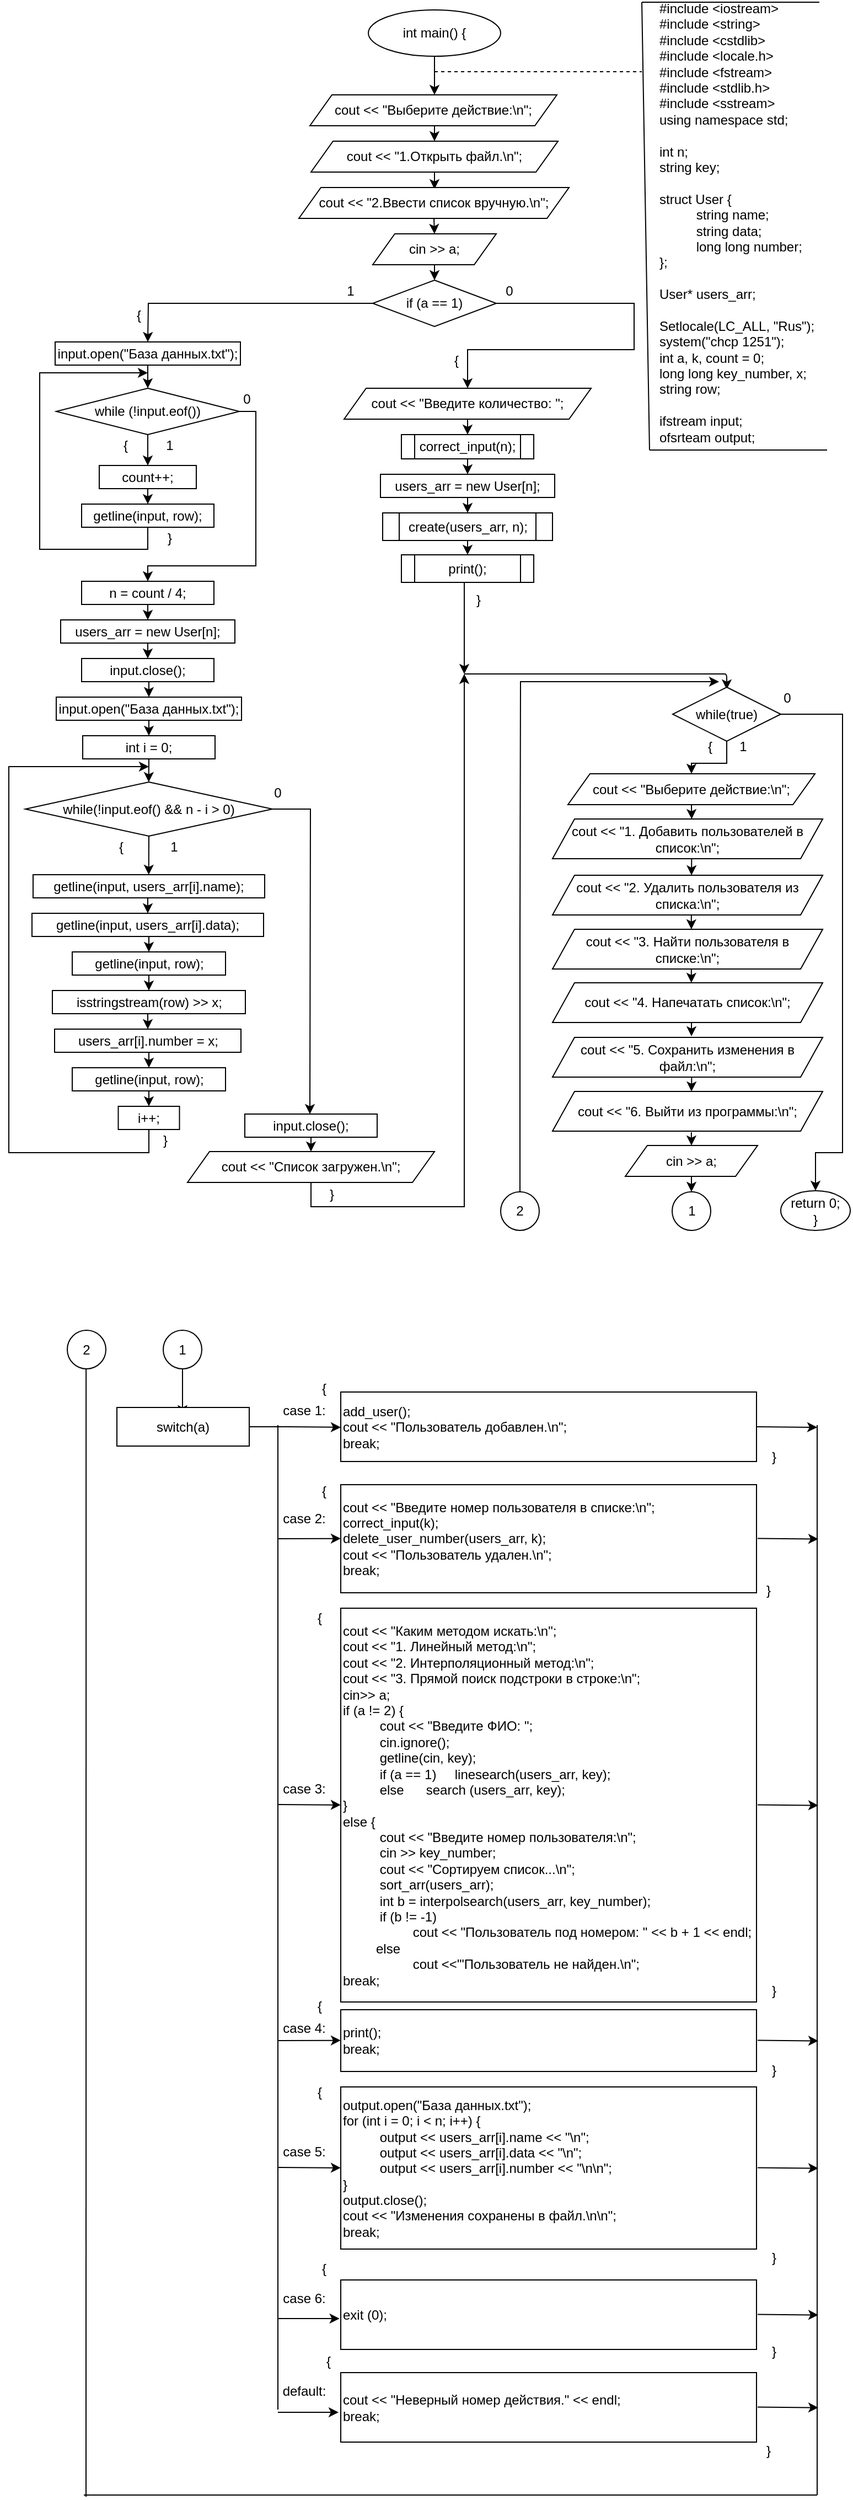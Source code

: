 <mxfile version="14.4.3" type="device"><diagram id="C5RBs43oDa-KdzZeNtuy" name="Page-1"><mxGraphModel dx="2480" dy="1554" grid="1" gridSize="5" guides="1" tooltips="1" connect="1" arrows="1" fold="1" page="1" pageScale="1" pageWidth="827" pageHeight="1169" math="0" shadow="0"><root><mxCell id="WIyWlLk6GJQsqaUBKTNV-0"/><mxCell id="WIyWlLk6GJQsqaUBKTNV-1" parent="WIyWlLk6GJQsqaUBKTNV-0"/><mxCell id="7tVVVZwUV-KyRk40ltIa-1" style="edgeStyle=orthogonalEdgeStyle;rounded=0;orthogonalLoop=1;jettySize=auto;html=1;exitX=0.5;exitY=1;exitDx=0;exitDy=0;" edge="1" parent="WIyWlLk6GJQsqaUBKTNV-1" source="7tVVVZwUV-KyRk40ltIa-0"><mxGeometry relative="1" as="geometry"><mxPoint x="393" y="84" as="targetPoint"/></mxGeometry></mxCell><mxCell id="7tVVVZwUV-KyRk40ltIa-0" value="int main() {" style="ellipse;whiteSpace=wrap;html=1;" vertex="1" parent="WIyWlLk6GJQsqaUBKTNV-1"><mxGeometry x="333" y="7" width="120" height="42" as="geometry"/></mxCell><mxCell id="7tVVVZwUV-KyRk40ltIa-2" value="" style="endArrow=none;dashed=1;html=1;" edge="1" parent="WIyWlLk6GJQsqaUBKTNV-1"><mxGeometry width="50" height="50" relative="1" as="geometry"><mxPoint x="393" y="63" as="sourcePoint"/><mxPoint x="581" y="63" as="targetPoint"/></mxGeometry></mxCell><mxCell id="7tVVVZwUV-KyRk40ltIa-3" value="" style="endArrow=none;html=1;" edge="1" parent="WIyWlLk6GJQsqaUBKTNV-1"><mxGeometry width="50" height="50" relative="1" as="geometry"><mxPoint x="588" y="406" as="sourcePoint"/><mxPoint x="581" as="targetPoint"/></mxGeometry></mxCell><mxCell id="7tVVVZwUV-KyRk40ltIa-4" value="#include &amp;lt;iostream&amp;gt;&lt;br&gt;#include &amp;lt;string&amp;gt;&lt;br&gt;#include &amp;lt;cstdlib&amp;gt;&lt;br&gt;#include &amp;lt;locale.h&amp;gt;&lt;br&gt;#include &amp;lt;fstream&amp;gt;&lt;br&gt;#include &amp;lt;stdlib.h&amp;gt;&lt;br&gt;#include &amp;lt;sstream&amp;gt;&lt;br&gt;using namespace std;&lt;br&gt;&lt;br&gt;int n;&lt;br&gt;string key;&lt;br&gt;&lt;br&gt;struct User {&lt;br&gt;&amp;nbsp; &amp;nbsp; &amp;nbsp; &amp;nbsp; &amp;nbsp; string name;&lt;br&gt;&amp;nbsp; &amp;nbsp; &amp;nbsp; &amp;nbsp; &amp;nbsp; string data;&lt;br&gt;&amp;nbsp; &amp;nbsp; &amp;nbsp; &amp;nbsp; &amp;nbsp; long long number;&lt;br&gt;};&lt;br&gt;&lt;br&gt;User* users_arr;&lt;br&gt;&lt;br&gt;Setlocale(LC_ALL, &quot;Rus&quot;);&lt;br&gt;system(&quot;chcp 1251&quot;);&lt;br&gt;int a, k, count = 0;&lt;br&gt;long long key_number, x;&lt;br&gt;string row;&lt;br&gt;&lt;br&gt;ifstream input;&lt;br&gt;ofsrteam output;" style="text;html=1;strokeColor=none;fillColor=none;align=left;verticalAlign=middle;whiteSpace=wrap;rounded=0;" vertex="1" parent="WIyWlLk6GJQsqaUBKTNV-1"><mxGeometry x="595" y="98" width="168" height="203" as="geometry"/></mxCell><mxCell id="7tVVVZwUV-KyRk40ltIa-5" value="" style="endArrow=none;html=1;" edge="1" parent="WIyWlLk6GJQsqaUBKTNV-1"><mxGeometry width="50" height="50" relative="1" as="geometry"><mxPoint x="581" as="sourcePoint"/><mxPoint x="742" as="targetPoint"/></mxGeometry></mxCell><mxCell id="7tVVVZwUV-KyRk40ltIa-6" value="" style="endArrow=none;html=1;" edge="1" parent="WIyWlLk6GJQsqaUBKTNV-1"><mxGeometry width="50" height="50" relative="1" as="geometry"><mxPoint x="588" y="406" as="sourcePoint"/><mxPoint x="749" y="406" as="targetPoint"/></mxGeometry></mxCell><mxCell id="7tVVVZwUV-KyRk40ltIa-10" style="edgeStyle=orthogonalEdgeStyle;rounded=0;orthogonalLoop=1;jettySize=auto;html=1;exitX=0.5;exitY=1;exitDx=0;exitDy=0;entryX=0.5;entryY=0;entryDx=0;entryDy=0;" edge="1" parent="WIyWlLk6GJQsqaUBKTNV-1" source="7tVVVZwUV-KyRk40ltIa-7" target="7tVVVZwUV-KyRk40ltIa-8"><mxGeometry relative="1" as="geometry"/></mxCell><mxCell id="7tVVVZwUV-KyRk40ltIa-7" value="cout &amp;lt;&amp;lt; &quot;Выберите действие:\n&quot;;" style="shape=parallelogram;perimeter=parallelogramPerimeter;whiteSpace=wrap;html=1;fixedSize=1;" vertex="1" parent="WIyWlLk6GJQsqaUBKTNV-1"><mxGeometry x="280" y="84" width="224" height="28" as="geometry"/></mxCell><mxCell id="7tVVVZwUV-KyRk40ltIa-13" style="edgeStyle=orthogonalEdgeStyle;rounded=0;orthogonalLoop=1;jettySize=auto;html=1;exitX=0.5;exitY=1;exitDx=0;exitDy=0;entryX=0.502;entryY=0.053;entryDx=0;entryDy=0;entryPerimeter=0;" edge="1" parent="WIyWlLk6GJQsqaUBKTNV-1" source="7tVVVZwUV-KyRk40ltIa-8" target="7tVVVZwUV-KyRk40ltIa-9"><mxGeometry relative="1" as="geometry"/></mxCell><mxCell id="7tVVVZwUV-KyRk40ltIa-8" value="cout &amp;lt;&amp;lt; &quot;1.Открыть файл.\n&quot;;" style="shape=parallelogram;perimeter=parallelogramPerimeter;whiteSpace=wrap;html=1;fixedSize=1;" vertex="1" parent="WIyWlLk6GJQsqaUBKTNV-1"><mxGeometry x="281" y="126" width="224" height="28" as="geometry"/></mxCell><mxCell id="7tVVVZwUV-KyRk40ltIa-15" style="edgeStyle=orthogonalEdgeStyle;rounded=0;orthogonalLoop=1;jettySize=auto;html=1;exitX=0.5;exitY=1;exitDx=0;exitDy=0;entryX=0.5;entryY=0;entryDx=0;entryDy=0;" edge="1" parent="WIyWlLk6GJQsqaUBKTNV-1" source="7tVVVZwUV-KyRk40ltIa-9" target="7tVVVZwUV-KyRk40ltIa-14"><mxGeometry relative="1" as="geometry"/></mxCell><mxCell id="7tVVVZwUV-KyRk40ltIa-9" value="cout &amp;lt;&amp;lt; &quot;2.Ввести список вручную.\n&quot;;" style="shape=parallelogram;perimeter=parallelogramPerimeter;whiteSpace=wrap;html=1;fixedSize=1;" vertex="1" parent="WIyWlLk6GJQsqaUBKTNV-1"><mxGeometry x="270" y="168" width="245" height="28" as="geometry"/></mxCell><mxCell id="7tVVVZwUV-KyRk40ltIa-17" style="edgeStyle=orthogonalEdgeStyle;rounded=0;orthogonalLoop=1;jettySize=auto;html=1;exitX=0.5;exitY=1;exitDx=0;exitDy=0;entryX=0.5;entryY=0;entryDx=0;entryDy=0;" edge="1" parent="WIyWlLk6GJQsqaUBKTNV-1" source="7tVVVZwUV-KyRk40ltIa-14" target="7tVVVZwUV-KyRk40ltIa-16"><mxGeometry relative="1" as="geometry"/></mxCell><mxCell id="7tVVVZwUV-KyRk40ltIa-14" value="cin &amp;gt;&amp;gt; a;" style="shape=parallelogram;perimeter=parallelogramPerimeter;whiteSpace=wrap;html=1;fixedSize=1;" vertex="1" parent="WIyWlLk6GJQsqaUBKTNV-1"><mxGeometry x="337" y="210" width="112" height="28" as="geometry"/></mxCell><mxCell id="7tVVVZwUV-KyRk40ltIa-18" style="edgeStyle=orthogonalEdgeStyle;rounded=0;orthogonalLoop=1;jettySize=auto;html=1;" edge="1" parent="WIyWlLk6GJQsqaUBKTNV-1" source="7tVVVZwUV-KyRk40ltIa-16"><mxGeometry relative="1" as="geometry"><mxPoint x="133" y="308" as="targetPoint"/></mxGeometry></mxCell><mxCell id="7tVVVZwUV-KyRk40ltIa-72" style="edgeStyle=orthogonalEdgeStyle;rounded=0;orthogonalLoop=1;jettySize=auto;html=1;exitX=1;exitY=0.5;exitDx=0;exitDy=0;entryX=0.5;entryY=0;entryDx=0;entryDy=0;" edge="1" parent="WIyWlLk6GJQsqaUBKTNV-1" source="7tVVVZwUV-KyRk40ltIa-16" target="7tVVVZwUV-KyRk40ltIa-74"><mxGeometry relative="1" as="geometry"><mxPoint x="399" y="329" as="targetPoint"/><Array as="points"><mxPoint x="574" y="273"/><mxPoint x="574" y="315"/><mxPoint x="423" y="315"/></Array></mxGeometry></mxCell><mxCell id="7tVVVZwUV-KyRk40ltIa-16" value="if (a == 1)" style="rhombus;whiteSpace=wrap;html=1;" vertex="1" parent="WIyWlLk6GJQsqaUBKTNV-1"><mxGeometry x="337" y="252" width="112" height="42" as="geometry"/></mxCell><mxCell id="7tVVVZwUV-KyRk40ltIa-19" value="{" style="text;html=1;strokeColor=none;fillColor=none;align=center;verticalAlign=middle;whiteSpace=wrap;rounded=0;" vertex="1" parent="WIyWlLk6GJQsqaUBKTNV-1"><mxGeometry x="105" y="274" width="40" height="20" as="geometry"/></mxCell><mxCell id="7tVVVZwUV-KyRk40ltIa-20" value="1" style="text;html=1;strokeColor=none;fillColor=none;align=center;verticalAlign=middle;whiteSpace=wrap;rounded=0;" vertex="1" parent="WIyWlLk6GJQsqaUBKTNV-1"><mxGeometry x="297" y="252" width="40" height="20" as="geometry"/></mxCell><mxCell id="7tVVVZwUV-KyRk40ltIa-22" style="edgeStyle=orthogonalEdgeStyle;rounded=0;orthogonalLoop=1;jettySize=auto;html=1;" edge="1" parent="WIyWlLk6GJQsqaUBKTNV-1" source="7tVVVZwUV-KyRk40ltIa-21"><mxGeometry relative="1" as="geometry"><mxPoint x="133" y="350" as="targetPoint"/></mxGeometry></mxCell><mxCell id="7tVVVZwUV-KyRk40ltIa-21" value="input.open(&quot;База данных.txt&quot;);" style="rounded=0;whiteSpace=wrap;html=1;" vertex="1" parent="WIyWlLk6GJQsqaUBKTNV-1"><mxGeometry x="49" y="308" width="168" height="21" as="geometry"/></mxCell><mxCell id="7tVVVZwUV-KyRk40ltIa-24" style="edgeStyle=orthogonalEdgeStyle;rounded=0;orthogonalLoop=1;jettySize=auto;html=1;exitX=0.5;exitY=1;exitDx=0;exitDy=0;" edge="1" parent="WIyWlLk6GJQsqaUBKTNV-1" source="7tVVVZwUV-KyRk40ltIa-23"><mxGeometry relative="1" as="geometry"><mxPoint x="133" y="420" as="targetPoint"/></mxGeometry></mxCell><mxCell id="7tVVVZwUV-KyRk40ltIa-32" style="edgeStyle=orthogonalEdgeStyle;rounded=0;orthogonalLoop=1;jettySize=auto;html=1;" edge="1" parent="WIyWlLk6GJQsqaUBKTNV-1" source="7tVVVZwUV-KyRk40ltIa-23"><mxGeometry relative="1" as="geometry"><mxPoint x="133" y="525" as="targetPoint"/><Array as="points"><mxPoint x="231" y="371"/><mxPoint x="231" y="511"/></Array></mxGeometry></mxCell><mxCell id="7tVVVZwUV-KyRk40ltIa-23" value="while (!input.eof())" style="rhombus;whiteSpace=wrap;html=1;" vertex="1" parent="WIyWlLk6GJQsqaUBKTNV-1"><mxGeometry x="50" y="350" width="166" height="42" as="geometry"/></mxCell><mxCell id="7tVVVZwUV-KyRk40ltIa-25" value="{" style="text;html=1;strokeColor=none;fillColor=none;align=center;verticalAlign=middle;whiteSpace=wrap;rounded=0;" vertex="1" parent="WIyWlLk6GJQsqaUBKTNV-1"><mxGeometry x="93" y="392" width="40" height="20" as="geometry"/></mxCell><mxCell id="7tVVVZwUV-KyRk40ltIa-26" value="1" style="text;html=1;strokeColor=none;fillColor=none;align=center;verticalAlign=middle;whiteSpace=wrap;rounded=0;" vertex="1" parent="WIyWlLk6GJQsqaUBKTNV-1"><mxGeometry x="133" y="392" width="40" height="20" as="geometry"/></mxCell><mxCell id="7tVVVZwUV-KyRk40ltIa-30" style="edgeStyle=orthogonalEdgeStyle;rounded=0;orthogonalLoop=1;jettySize=auto;html=1;exitX=0.5;exitY=1;exitDx=0;exitDy=0;entryX=0.5;entryY=0;entryDx=0;entryDy=0;" edge="1" parent="WIyWlLk6GJQsqaUBKTNV-1" source="7tVVVZwUV-KyRk40ltIa-27" target="7tVVVZwUV-KyRk40ltIa-28"><mxGeometry relative="1" as="geometry"/></mxCell><mxCell id="7tVVVZwUV-KyRk40ltIa-27" value="count++;" style="rounded=0;whiteSpace=wrap;html=1;" vertex="1" parent="WIyWlLk6GJQsqaUBKTNV-1"><mxGeometry x="89" y="420" width="88" height="21" as="geometry"/></mxCell><mxCell id="7tVVVZwUV-KyRk40ltIa-31" style="edgeStyle=orthogonalEdgeStyle;rounded=0;orthogonalLoop=1;jettySize=auto;html=1;" edge="1" parent="WIyWlLk6GJQsqaUBKTNV-1" source="7tVVVZwUV-KyRk40ltIa-28"><mxGeometry relative="1" as="geometry"><mxPoint x="133" y="336" as="targetPoint"/><Array as="points"><mxPoint x="133" y="496"/><mxPoint x="35" y="496"/></Array></mxGeometry></mxCell><mxCell id="7tVVVZwUV-KyRk40ltIa-28" value="getline(input, row);" style="rounded=0;whiteSpace=wrap;html=1;" vertex="1" parent="WIyWlLk6GJQsqaUBKTNV-1"><mxGeometry x="73" y="455" width="120" height="21" as="geometry"/></mxCell><mxCell id="7tVVVZwUV-KyRk40ltIa-33" value="0" style="text;html=1;strokeColor=none;fillColor=none;align=center;verticalAlign=middle;whiteSpace=wrap;rounded=0;" vertex="1" parent="WIyWlLk6GJQsqaUBKTNV-1"><mxGeometry x="203" y="350" width="40" height="20" as="geometry"/></mxCell><mxCell id="7tVVVZwUV-KyRk40ltIa-34" value="}" style="text;html=1;strokeColor=none;fillColor=none;align=center;verticalAlign=middle;whiteSpace=wrap;rounded=0;" vertex="1" parent="WIyWlLk6GJQsqaUBKTNV-1"><mxGeometry x="133" y="476" width="40" height="20" as="geometry"/></mxCell><mxCell id="7tVVVZwUV-KyRk40ltIa-37" style="edgeStyle=orthogonalEdgeStyle;rounded=0;orthogonalLoop=1;jettySize=auto;html=1;exitX=0.5;exitY=1;exitDx=0;exitDy=0;entryX=0.5;entryY=0;entryDx=0;entryDy=0;" edge="1" parent="WIyWlLk6GJQsqaUBKTNV-1" source="7tVVVZwUV-KyRk40ltIa-35" target="7tVVVZwUV-KyRk40ltIa-36"><mxGeometry relative="1" as="geometry"/></mxCell><mxCell id="7tVVVZwUV-KyRk40ltIa-35" value="n = count / 4;" style="rounded=0;whiteSpace=wrap;html=1;" vertex="1" parent="WIyWlLk6GJQsqaUBKTNV-1"><mxGeometry x="73" y="525" width="120" height="21" as="geometry"/></mxCell><mxCell id="7tVVVZwUV-KyRk40ltIa-42" style="edgeStyle=orthogonalEdgeStyle;rounded=0;orthogonalLoop=1;jettySize=auto;html=1;exitX=0.5;exitY=1;exitDx=0;exitDy=0;entryX=0.5;entryY=0;entryDx=0;entryDy=0;" edge="1" parent="WIyWlLk6GJQsqaUBKTNV-1" source="7tVVVZwUV-KyRk40ltIa-36" target="7tVVVZwUV-KyRk40ltIa-39"><mxGeometry relative="1" as="geometry"/></mxCell><mxCell id="7tVVVZwUV-KyRk40ltIa-36" value="users_arr = new User[n];" style="rounded=0;whiteSpace=wrap;html=1;" vertex="1" parent="WIyWlLk6GJQsqaUBKTNV-1"><mxGeometry x="54" y="560" width="158" height="21" as="geometry"/></mxCell><mxCell id="7tVVVZwUV-KyRk40ltIa-43" style="edgeStyle=orthogonalEdgeStyle;rounded=0;orthogonalLoop=1;jettySize=auto;html=1;exitX=0.5;exitY=1;exitDx=0;exitDy=0;entryX=0.5;entryY=0;entryDx=0;entryDy=0;" edge="1" parent="WIyWlLk6GJQsqaUBKTNV-1" source="7tVVVZwUV-KyRk40ltIa-39" target="7tVVVZwUV-KyRk40ltIa-41"><mxGeometry relative="1" as="geometry"/></mxCell><mxCell id="7tVVVZwUV-KyRk40ltIa-39" value="input.close();" style="rounded=0;whiteSpace=wrap;html=1;" vertex="1" parent="WIyWlLk6GJQsqaUBKTNV-1"><mxGeometry x="73" y="595" width="120" height="21" as="geometry"/></mxCell><mxCell id="7tVVVZwUV-KyRk40ltIa-45" style="edgeStyle=orthogonalEdgeStyle;rounded=0;orthogonalLoop=1;jettySize=auto;html=1;exitX=0.5;exitY=1;exitDx=0;exitDy=0;entryX=0.5;entryY=0;entryDx=0;entryDy=0;" edge="1" parent="WIyWlLk6GJQsqaUBKTNV-1" source="7tVVVZwUV-KyRk40ltIa-41" target="7tVVVZwUV-KyRk40ltIa-44"><mxGeometry relative="1" as="geometry"/></mxCell><mxCell id="7tVVVZwUV-KyRk40ltIa-41" value="input.open(&quot;База данных.txt&quot;);" style="rounded=0;whiteSpace=wrap;html=1;" vertex="1" parent="WIyWlLk6GJQsqaUBKTNV-1"><mxGeometry x="50" y="630" width="168" height="21" as="geometry"/></mxCell><mxCell id="7tVVVZwUV-KyRk40ltIa-46" style="edgeStyle=orthogonalEdgeStyle;rounded=0;orthogonalLoop=1;jettySize=auto;html=1;exitX=0.5;exitY=1;exitDx=0;exitDy=0;" edge="1" parent="WIyWlLk6GJQsqaUBKTNV-1" source="7tVVVZwUV-KyRk40ltIa-44"><mxGeometry relative="1" as="geometry"><mxPoint x="133.857" y="707" as="targetPoint"/></mxGeometry></mxCell><mxCell id="7tVVVZwUV-KyRk40ltIa-44" value="int i = 0;" style="rounded=0;whiteSpace=wrap;html=1;" vertex="1" parent="WIyWlLk6GJQsqaUBKTNV-1"><mxGeometry x="74" y="665" width="120" height="21" as="geometry"/></mxCell><mxCell id="7tVVVZwUV-KyRk40ltIa-51" style="edgeStyle=orthogonalEdgeStyle;rounded=0;orthogonalLoop=1;jettySize=auto;html=1;exitX=0.5;exitY=1;exitDx=0;exitDy=0;" edge="1" parent="WIyWlLk6GJQsqaUBKTNV-1" source="7tVVVZwUV-KyRk40ltIa-47"><mxGeometry relative="1" as="geometry"><mxPoint x="133.857" y="791" as="targetPoint"/></mxGeometry></mxCell><mxCell id="7tVVVZwUV-KyRk40ltIa-70" style="edgeStyle=orthogonalEdgeStyle;rounded=0;orthogonalLoop=1;jettySize=auto;html=1;" edge="1" parent="WIyWlLk6GJQsqaUBKTNV-1" source="7tVVVZwUV-KyRk40ltIa-47"><mxGeometry relative="1" as="geometry"><mxPoint x="280" y="1008" as="targetPoint"/></mxGeometry></mxCell><mxCell id="7tVVVZwUV-KyRk40ltIa-47" value="while(!input.eof() &amp;amp;&amp;amp; n - i &amp;gt; 0)" style="rhombus;whiteSpace=wrap;html=1;" vertex="1" parent="WIyWlLk6GJQsqaUBKTNV-1"><mxGeometry x="22" y="707" width="224" height="49" as="geometry"/></mxCell><mxCell id="7tVVVZwUV-KyRk40ltIa-49" value="{" style="text;html=1;strokeColor=none;fillColor=none;align=center;verticalAlign=middle;whiteSpace=wrap;rounded=0;" vertex="1" parent="WIyWlLk6GJQsqaUBKTNV-1"><mxGeometry x="89" y="756" width="40" height="20" as="geometry"/></mxCell><mxCell id="7tVVVZwUV-KyRk40ltIa-50" value="1" style="text;html=1;strokeColor=none;fillColor=none;align=center;verticalAlign=middle;whiteSpace=wrap;rounded=0;" vertex="1" parent="WIyWlLk6GJQsqaUBKTNV-1"><mxGeometry x="137" y="756" width="40" height="20" as="geometry"/></mxCell><mxCell id="7tVVVZwUV-KyRk40ltIa-62" style="edgeStyle=orthogonalEdgeStyle;rounded=0;orthogonalLoop=1;jettySize=auto;html=1;exitX=0.5;exitY=1;exitDx=0;exitDy=0;entryX=0.5;entryY=0;entryDx=0;entryDy=0;" edge="1" parent="WIyWlLk6GJQsqaUBKTNV-1" source="7tVVVZwUV-KyRk40ltIa-53" target="7tVVVZwUV-KyRk40ltIa-56"><mxGeometry relative="1" as="geometry"/></mxCell><mxCell id="7tVVVZwUV-KyRk40ltIa-53" value="getline(input, users_arr[i].name);" style="rounded=0;whiteSpace=wrap;html=1;" vertex="1" parent="WIyWlLk6GJQsqaUBKTNV-1"><mxGeometry x="29" y="791" width="210" height="21" as="geometry"/></mxCell><mxCell id="7tVVVZwUV-KyRk40ltIa-63" style="edgeStyle=orthogonalEdgeStyle;rounded=0;orthogonalLoop=1;jettySize=auto;html=1;exitX=0.5;exitY=1;exitDx=0;exitDy=0;entryX=0.5;entryY=0;entryDx=0;entryDy=0;" edge="1" parent="WIyWlLk6GJQsqaUBKTNV-1" source="7tVVVZwUV-KyRk40ltIa-56" target="7tVVVZwUV-KyRk40ltIa-57"><mxGeometry relative="1" as="geometry"/></mxCell><mxCell id="7tVVVZwUV-KyRk40ltIa-56" value="getline(input, users_arr[i].data);" style="rounded=0;whiteSpace=wrap;html=1;" vertex="1" parent="WIyWlLk6GJQsqaUBKTNV-1"><mxGeometry x="28" y="826" width="210" height="21" as="geometry"/></mxCell><mxCell id="7tVVVZwUV-KyRk40ltIa-64" style="edgeStyle=orthogonalEdgeStyle;rounded=0;orthogonalLoop=1;jettySize=auto;html=1;exitX=0.5;exitY=1;exitDx=0;exitDy=0;entryX=0.5;entryY=0;entryDx=0;entryDy=0;" edge="1" parent="WIyWlLk6GJQsqaUBKTNV-1" source="7tVVVZwUV-KyRk40ltIa-57" target="7tVVVZwUV-KyRk40ltIa-58"><mxGeometry relative="1" as="geometry"/></mxCell><mxCell id="7tVVVZwUV-KyRk40ltIa-57" value="getline(input, row);" style="rounded=0;whiteSpace=wrap;html=1;" vertex="1" parent="WIyWlLk6GJQsqaUBKTNV-1"><mxGeometry x="64.5" y="861" width="139" height="21" as="geometry"/></mxCell><mxCell id="7tVVVZwUV-KyRk40ltIa-65" style="edgeStyle=orthogonalEdgeStyle;rounded=0;orthogonalLoop=1;jettySize=auto;html=1;exitX=0.5;exitY=1;exitDx=0;exitDy=0;entryX=0.5;entryY=0;entryDx=0;entryDy=0;" edge="1" parent="WIyWlLk6GJQsqaUBKTNV-1" source="7tVVVZwUV-KyRk40ltIa-58" target="7tVVVZwUV-KyRk40ltIa-59"><mxGeometry relative="1" as="geometry"/></mxCell><mxCell id="7tVVVZwUV-KyRk40ltIa-58" value="isstringstream(row) &amp;gt;&amp;gt; x;" style="rounded=0;whiteSpace=wrap;html=1;" vertex="1" parent="WIyWlLk6GJQsqaUBKTNV-1"><mxGeometry x="46.5" y="896" width="175" height="21" as="geometry"/></mxCell><mxCell id="7tVVVZwUV-KyRk40ltIa-66" style="edgeStyle=orthogonalEdgeStyle;rounded=0;orthogonalLoop=1;jettySize=auto;html=1;exitX=0.5;exitY=1;exitDx=0;exitDy=0;entryX=0.5;entryY=0;entryDx=0;entryDy=0;" edge="1" parent="WIyWlLk6GJQsqaUBKTNV-1" source="7tVVVZwUV-KyRk40ltIa-59" target="7tVVVZwUV-KyRk40ltIa-60"><mxGeometry relative="1" as="geometry"/></mxCell><mxCell id="7tVVVZwUV-KyRk40ltIa-59" value="users_arr[i].number = x;" style="rounded=0;whiteSpace=wrap;html=1;" vertex="1" parent="WIyWlLk6GJQsqaUBKTNV-1"><mxGeometry x="48.5" y="931" width="169" height="21" as="geometry"/></mxCell><mxCell id="7tVVVZwUV-KyRk40ltIa-67" style="edgeStyle=orthogonalEdgeStyle;rounded=0;orthogonalLoop=1;jettySize=auto;html=1;exitX=0.5;exitY=1;exitDx=0;exitDy=0;entryX=0.5;entryY=0;entryDx=0;entryDy=0;" edge="1" parent="WIyWlLk6GJQsqaUBKTNV-1" source="7tVVVZwUV-KyRk40ltIa-60" target="7tVVVZwUV-KyRk40ltIa-61"><mxGeometry relative="1" as="geometry"/></mxCell><mxCell id="7tVVVZwUV-KyRk40ltIa-60" value="getline(input, row);" style="rounded=0;whiteSpace=wrap;html=1;" vertex="1" parent="WIyWlLk6GJQsqaUBKTNV-1"><mxGeometry x="64.5" y="966" width="139" height="21" as="geometry"/></mxCell><mxCell id="7tVVVZwUV-KyRk40ltIa-68" style="edgeStyle=orthogonalEdgeStyle;rounded=0;orthogonalLoop=1;jettySize=auto;html=1;exitX=0.5;exitY=1;exitDx=0;exitDy=0;" edge="1" parent="WIyWlLk6GJQsqaUBKTNV-1" source="7tVVVZwUV-KyRk40ltIa-61"><mxGeometry relative="1" as="geometry"><mxPoint x="134" y="693" as="targetPoint"/><Array as="points"><mxPoint x="134" y="1043"/><mxPoint x="7" y="1043"/></Array></mxGeometry></mxCell><mxCell id="7tVVVZwUV-KyRk40ltIa-61" value="i++;" style="rounded=0;whiteSpace=wrap;html=1;" vertex="1" parent="WIyWlLk6GJQsqaUBKTNV-1"><mxGeometry x="106.25" y="1001" width="55.5" height="21" as="geometry"/></mxCell><mxCell id="7tVVVZwUV-KyRk40ltIa-69" value="}" style="text;html=1;strokeColor=none;fillColor=none;align=center;verticalAlign=middle;whiteSpace=wrap;rounded=0;" vertex="1" parent="WIyWlLk6GJQsqaUBKTNV-1"><mxGeometry x="129" y="1022" width="40" height="20" as="geometry"/></mxCell><mxCell id="7tVVVZwUV-KyRk40ltIa-71" value="0" style="text;html=1;strokeColor=none;fillColor=none;align=center;verticalAlign=middle;whiteSpace=wrap;rounded=0;" vertex="1" parent="WIyWlLk6GJQsqaUBKTNV-1"><mxGeometry x="231" y="707" width="40" height="20" as="geometry"/></mxCell><mxCell id="7tVVVZwUV-KyRk40ltIa-73" value="0" style="text;html=1;strokeColor=none;fillColor=none;align=center;verticalAlign=middle;whiteSpace=wrap;rounded=0;" vertex="1" parent="WIyWlLk6GJQsqaUBKTNV-1"><mxGeometry x="441" y="252" width="40" height="20" as="geometry"/></mxCell><mxCell id="7tVVVZwUV-KyRk40ltIa-80" style="edgeStyle=orthogonalEdgeStyle;rounded=0;orthogonalLoop=1;jettySize=auto;html=1;exitX=0.5;exitY=1;exitDx=0;exitDy=0;entryX=0.5;entryY=0;entryDx=0;entryDy=0;" edge="1" parent="WIyWlLk6GJQsqaUBKTNV-1" source="7tVVVZwUV-KyRk40ltIa-74" target="7tVVVZwUV-KyRk40ltIa-76"><mxGeometry relative="1" as="geometry"/></mxCell><mxCell id="7tVVVZwUV-KyRk40ltIa-74" value="cout &amp;lt;&amp;lt; &quot;Введите количество: &quot;;" style="shape=parallelogram;perimeter=parallelogramPerimeter;whiteSpace=wrap;html=1;fixedSize=1;" vertex="1" parent="WIyWlLk6GJQsqaUBKTNV-1"><mxGeometry x="311" y="350" width="224" height="28" as="geometry"/></mxCell><mxCell id="7tVVVZwUV-KyRk40ltIa-75" value="{" style="text;html=1;strokeColor=none;fillColor=none;align=center;verticalAlign=middle;whiteSpace=wrap;rounded=0;" vertex="1" parent="WIyWlLk6GJQsqaUBKTNV-1"><mxGeometry x="393" y="315" width="40" height="20" as="geometry"/></mxCell><mxCell id="7tVVVZwUV-KyRk40ltIa-81" style="edgeStyle=orthogonalEdgeStyle;rounded=0;orthogonalLoop=1;jettySize=auto;html=1;exitX=0.5;exitY=1;exitDx=0;exitDy=0;entryX=0.5;entryY=0;entryDx=0;entryDy=0;" edge="1" parent="WIyWlLk6GJQsqaUBKTNV-1" source="7tVVVZwUV-KyRk40ltIa-76" target="7tVVVZwUV-KyRk40ltIa-77"><mxGeometry relative="1" as="geometry"/></mxCell><mxCell id="7tVVVZwUV-KyRk40ltIa-76" value="correct_input(n);" style="shape=process;whiteSpace=wrap;html=1;backgroundOutline=1;" vertex="1" parent="WIyWlLk6GJQsqaUBKTNV-1"><mxGeometry x="363" y="392" width="120" height="22" as="geometry"/></mxCell><mxCell id="7tVVVZwUV-KyRk40ltIa-83" style="edgeStyle=orthogonalEdgeStyle;rounded=0;orthogonalLoop=1;jettySize=auto;html=1;exitX=0.5;exitY=1;exitDx=0;exitDy=0;entryX=0.5;entryY=0;entryDx=0;entryDy=0;" edge="1" parent="WIyWlLk6GJQsqaUBKTNV-1" source="7tVVVZwUV-KyRk40ltIa-77" target="7tVVVZwUV-KyRk40ltIa-82"><mxGeometry relative="1" as="geometry"/></mxCell><mxCell id="7tVVVZwUV-KyRk40ltIa-77" value="users_arr = new User[n];" style="rounded=0;whiteSpace=wrap;html=1;" vertex="1" parent="WIyWlLk6GJQsqaUBKTNV-1"><mxGeometry x="344" y="428" width="158" height="21" as="geometry"/></mxCell><mxCell id="7tVVVZwUV-KyRk40ltIa-85" style="edgeStyle=orthogonalEdgeStyle;rounded=0;orthogonalLoop=1;jettySize=auto;html=1;exitX=0.5;exitY=1;exitDx=0;exitDy=0;entryX=0.5;entryY=0;entryDx=0;entryDy=0;" edge="1" parent="WIyWlLk6GJQsqaUBKTNV-1" source="7tVVVZwUV-KyRk40ltIa-82" target="7tVVVZwUV-KyRk40ltIa-84"><mxGeometry relative="1" as="geometry"/></mxCell><mxCell id="7tVVVZwUV-KyRk40ltIa-82" value="create(users_arr, n);" style="shape=process;whiteSpace=wrap;html=1;backgroundOutline=1;" vertex="1" parent="WIyWlLk6GJQsqaUBKTNV-1"><mxGeometry x="346" y="463" width="154" height="25" as="geometry"/></mxCell><mxCell id="7tVVVZwUV-KyRk40ltIa-86" style="edgeStyle=orthogonalEdgeStyle;rounded=0;orthogonalLoop=1;jettySize=auto;html=1;" edge="1" parent="WIyWlLk6GJQsqaUBKTNV-1" source="7tVVVZwUV-KyRk40ltIa-84"><mxGeometry relative="1" as="geometry"><mxPoint x="420" y="609" as="targetPoint"/><Array as="points"><mxPoint x="420" y="546"/><mxPoint x="420" y="546"/></Array></mxGeometry></mxCell><mxCell id="7tVVVZwUV-KyRk40ltIa-84" value="print();" style="shape=process;whiteSpace=wrap;html=1;backgroundOutline=1;" vertex="1" parent="WIyWlLk6GJQsqaUBKTNV-1"><mxGeometry x="363" y="501" width="120" height="25" as="geometry"/></mxCell><mxCell id="7tVVVZwUV-KyRk40ltIa-87" value="}" style="text;html=1;strokeColor=none;fillColor=none;align=center;verticalAlign=middle;whiteSpace=wrap;rounded=0;" vertex="1" parent="WIyWlLk6GJQsqaUBKTNV-1"><mxGeometry x="413" y="532" width="40" height="20" as="geometry"/></mxCell><mxCell id="7tVVVZwUV-KyRk40ltIa-90" style="edgeStyle=orthogonalEdgeStyle;rounded=0;orthogonalLoop=1;jettySize=auto;html=1;exitX=0.5;exitY=1;exitDx=0;exitDy=0;entryX=0.5;entryY=0;entryDx=0;entryDy=0;" edge="1" parent="WIyWlLk6GJQsqaUBKTNV-1" source="7tVVVZwUV-KyRk40ltIa-88" target="7tVVVZwUV-KyRk40ltIa-89"><mxGeometry relative="1" as="geometry"/></mxCell><mxCell id="7tVVVZwUV-KyRk40ltIa-88" value="input.close();" style="rounded=0;whiteSpace=wrap;html=1;" vertex="1" parent="WIyWlLk6GJQsqaUBKTNV-1"><mxGeometry x="221" y="1008" width="120" height="21" as="geometry"/></mxCell><mxCell id="7tVVVZwUV-KyRk40ltIa-91" style="edgeStyle=orthogonalEdgeStyle;rounded=0;orthogonalLoop=1;jettySize=auto;html=1;exitX=0.5;exitY=1;exitDx=0;exitDy=0;" edge="1" parent="WIyWlLk6GJQsqaUBKTNV-1" source="7tVVVZwUV-KyRk40ltIa-89"><mxGeometry relative="1" as="geometry"><mxPoint x="420" y="609" as="targetPoint"/><Array as="points"><mxPoint x="281" y="1092"/><mxPoint x="420" y="1092"/></Array></mxGeometry></mxCell><mxCell id="7tVVVZwUV-KyRk40ltIa-89" value="cout &amp;lt;&amp;lt; &quot;Список загружен.\n&quot;;" style="shape=parallelogram;perimeter=parallelogramPerimeter;whiteSpace=wrap;html=1;fixedSize=1;" vertex="1" parent="WIyWlLk6GJQsqaUBKTNV-1"><mxGeometry x="169" y="1042" width="224" height="28" as="geometry"/></mxCell><mxCell id="7tVVVZwUV-KyRk40ltIa-92" value="}" style="text;html=1;strokeColor=none;fillColor=none;align=center;verticalAlign=middle;whiteSpace=wrap;rounded=0;" vertex="1" parent="WIyWlLk6GJQsqaUBKTNV-1"><mxGeometry x="280" y="1071" width="40" height="20" as="geometry"/></mxCell><mxCell id="7tVVVZwUV-KyRk40ltIa-97" value="" style="endArrow=classic;html=1;" edge="1" parent="WIyWlLk6GJQsqaUBKTNV-1"><mxGeometry width="50" height="50" relative="1" as="geometry"><mxPoint x="420" y="609" as="sourcePoint"/><mxPoint x="658" y="623" as="targetPoint"/><Array as="points"><mxPoint x="469" y="609"/><mxPoint x="518" y="609"/><mxPoint x="574" y="609"/><mxPoint x="602" y="609"/><mxPoint x="637" y="609"/><mxPoint x="651" y="609"/><mxPoint x="658" y="609"/></Array></mxGeometry></mxCell><mxCell id="7tVVVZwUV-KyRk40ltIa-103" style="edgeStyle=orthogonalEdgeStyle;rounded=0;orthogonalLoop=1;jettySize=auto;html=1;exitX=1;exitY=0.5;exitDx=0;exitDy=0;entryX=0.5;entryY=0;entryDx=0;entryDy=0;" edge="1" parent="WIyWlLk6GJQsqaUBKTNV-1" source="7tVVVZwUV-KyRk40ltIa-102" target="7tVVVZwUV-KyRk40ltIa-143"><mxGeometry relative="1" as="geometry"><mxPoint x="728" y="1043" as="targetPoint"/><Array as="points"><mxPoint x="763" y="646"/><mxPoint x="763" y="1043"/><mxPoint x="739" y="1043"/></Array></mxGeometry></mxCell><mxCell id="7tVVVZwUV-KyRk40ltIa-139" style="edgeStyle=orthogonalEdgeStyle;rounded=0;orthogonalLoop=1;jettySize=auto;html=1;exitX=0.5;exitY=1;exitDx=0;exitDy=0;entryX=0.5;entryY=0;entryDx=0;entryDy=0;" edge="1" parent="WIyWlLk6GJQsqaUBKTNV-1" source="7tVVVZwUV-KyRk40ltIa-102" target="7tVVVZwUV-KyRk40ltIa-108"><mxGeometry relative="1" as="geometry"/></mxCell><mxCell id="7tVVVZwUV-KyRk40ltIa-102" value="while(true)" style="rhombus;whiteSpace=wrap;html=1;" vertex="1" parent="WIyWlLk6GJQsqaUBKTNV-1"><mxGeometry x="609" y="621" width="98" height="49" as="geometry"/></mxCell><mxCell id="7tVVVZwUV-KyRk40ltIa-105" value="1" style="text;html=1;strokeColor=none;fillColor=none;align=center;verticalAlign=middle;whiteSpace=wrap;rounded=0;" vertex="1" parent="WIyWlLk6GJQsqaUBKTNV-1"><mxGeometry x="653" y="665" width="40" height="20" as="geometry"/></mxCell><mxCell id="7tVVVZwUV-KyRk40ltIa-106" value="0" style="text;html=1;strokeColor=none;fillColor=none;align=center;verticalAlign=middle;whiteSpace=wrap;rounded=0;" vertex="1" parent="WIyWlLk6GJQsqaUBKTNV-1"><mxGeometry x="693" y="621" width="40" height="20" as="geometry"/></mxCell><mxCell id="7tVVVZwUV-KyRk40ltIa-107" value="{" style="text;html=1;strokeColor=none;fillColor=none;align=center;verticalAlign=middle;whiteSpace=wrap;rounded=0;" vertex="1" parent="WIyWlLk6GJQsqaUBKTNV-1"><mxGeometry x="623" y="665" width="40" height="20" as="geometry"/></mxCell><mxCell id="7tVVVZwUV-KyRk40ltIa-120" style="edgeStyle=orthogonalEdgeStyle;rounded=0;orthogonalLoop=1;jettySize=auto;html=1;exitX=0.5;exitY=1;exitDx=0;exitDy=0;" edge="1" parent="WIyWlLk6GJQsqaUBKTNV-1" source="7tVVVZwUV-KyRk40ltIa-108" target="7tVVVZwUV-KyRk40ltIa-108"><mxGeometry relative="1" as="geometry"><mxPoint x="626.172" y="741.5" as="targetPoint"/></mxGeometry></mxCell><mxCell id="7tVVVZwUV-KyRk40ltIa-122" style="edgeStyle=orthogonalEdgeStyle;rounded=0;orthogonalLoop=1;jettySize=auto;html=1;exitX=0.5;exitY=1;exitDx=0;exitDy=0;entryX=0.515;entryY=0.002;entryDx=0;entryDy=0;entryPerimeter=0;" edge="1" parent="WIyWlLk6GJQsqaUBKTNV-1" source="7tVVVZwUV-KyRk40ltIa-108" target="7tVVVZwUV-KyRk40ltIa-119"><mxGeometry relative="1" as="geometry"/></mxCell><mxCell id="7tVVVZwUV-KyRk40ltIa-108" value="cout &amp;lt;&amp;lt; &quot;Выберите действие:\n&quot;;" style="shape=parallelogram;perimeter=parallelogramPerimeter;whiteSpace=wrap;html=1;fixedSize=1;" vertex="1" parent="WIyWlLk6GJQsqaUBKTNV-1"><mxGeometry x="514" y="699.5" width="224" height="28" as="geometry"/></mxCell><mxCell id="7tVVVZwUV-KyRk40ltIa-109" value="cout &amp;lt;&amp;lt; &quot;2. Удалить пользователя из списка:\n&quot;;" style="shape=parallelogram;perimeter=parallelogramPerimeter;whiteSpace=wrap;html=1;fixedSize=1;" vertex="1" parent="WIyWlLk6GJQsqaUBKTNV-1"><mxGeometry x="500" y="791.5" width="245" height="36" as="geometry"/></mxCell><mxCell id="7tVVVZwUV-KyRk40ltIa-115" value="cout &amp;lt;&amp;lt; &quot;3. Найти пользователя в списке:\n&quot;;" style="shape=parallelogram;perimeter=parallelogramPerimeter;whiteSpace=wrap;html=1;fixedSize=1;" vertex="1" parent="WIyWlLk6GJQsqaUBKTNV-1"><mxGeometry x="500" y="840.5" width="245" height="36" as="geometry"/></mxCell><mxCell id="7tVVVZwUV-KyRk40ltIa-116" value="cout &amp;lt;&amp;lt; &quot;4. Напечатать список:\n&quot;;" style="shape=parallelogram;perimeter=parallelogramPerimeter;whiteSpace=wrap;html=1;fixedSize=1;" vertex="1" parent="WIyWlLk6GJQsqaUBKTNV-1"><mxGeometry x="500" y="889" width="245" height="36" as="geometry"/></mxCell><mxCell id="7tVVVZwUV-KyRk40ltIa-117" value="cout &amp;lt;&amp;lt; &quot;5. Сохранить изменения в файл:\n&quot;;" style="shape=parallelogram;perimeter=parallelogramPerimeter;whiteSpace=wrap;html=1;fixedSize=1;" vertex="1" parent="WIyWlLk6GJQsqaUBKTNV-1"><mxGeometry x="500" y="938.5" width="245" height="36" as="geometry"/></mxCell><mxCell id="7tVVVZwUV-KyRk40ltIa-118" value="cout &amp;lt;&amp;lt; &quot;6. Выйти из программы:\n&quot;;" style="shape=parallelogram;perimeter=parallelogramPerimeter;whiteSpace=wrap;html=1;fixedSize=1;" vertex="1" parent="WIyWlLk6GJQsqaUBKTNV-1"><mxGeometry x="500" y="987.5" width="245" height="36" as="geometry"/></mxCell><mxCell id="7tVVVZwUV-KyRk40ltIa-119" value="cout &amp;lt;&amp;lt; &quot;1. Добавить пользователей в список:\n&quot;;" style="shape=parallelogram;perimeter=parallelogramPerimeter;whiteSpace=wrap;html=1;fixedSize=1;" vertex="1" parent="WIyWlLk6GJQsqaUBKTNV-1"><mxGeometry x="500" y="740.5" width="245" height="36" as="geometry"/></mxCell><mxCell id="7tVVVZwUV-KyRk40ltIa-123" style="edgeStyle=orthogonalEdgeStyle;rounded=0;orthogonalLoop=1;jettySize=auto;html=1;entryX=0.515;entryY=0.002;entryDx=0;entryDy=0;entryPerimeter=0;exitX=0.515;exitY=0.988;exitDx=0;exitDy=0;exitPerimeter=0;" edge="1" parent="WIyWlLk6GJQsqaUBKTNV-1" source="7tVVVZwUV-KyRk40ltIa-119"><mxGeometry relative="1" as="geometry"><mxPoint x="626" y="778.5" as="sourcePoint"/><mxPoint x="626.035" y="791.502" as="targetPoint"/></mxGeometry></mxCell><mxCell id="7tVVVZwUV-KyRk40ltIa-124" style="edgeStyle=orthogonalEdgeStyle;rounded=0;orthogonalLoop=1;jettySize=auto;html=1;entryX=0.515;entryY=0.002;entryDx=0;entryDy=0;entryPerimeter=0;" edge="1" parent="WIyWlLk6GJQsqaUBKTNV-1"><mxGeometry relative="1" as="geometry"><mxPoint x="625.9" y="827.5" as="sourcePoint"/><mxPoint x="625.935" y="840.502" as="targetPoint"/><Array as="points"><mxPoint x="625.9" y="827.5"/><mxPoint x="625.9" y="827.5"/></Array></mxGeometry></mxCell><mxCell id="7tVVVZwUV-KyRk40ltIa-125" style="edgeStyle=orthogonalEdgeStyle;rounded=0;orthogonalLoop=1;jettySize=auto;html=1;entryX=0.515;entryY=0.002;entryDx=0;entryDy=0;entryPerimeter=0;" edge="1" parent="WIyWlLk6GJQsqaUBKTNV-1"><mxGeometry relative="1" as="geometry"><mxPoint x="625.9" y="876" as="sourcePoint"/><mxPoint x="625.935" y="889.002" as="targetPoint"/></mxGeometry></mxCell><mxCell id="7tVVVZwUV-KyRk40ltIa-126" style="edgeStyle=orthogonalEdgeStyle;rounded=0;orthogonalLoop=1;jettySize=auto;html=1;entryX=0.515;entryY=0.002;entryDx=0;entryDy=0;entryPerimeter=0;" edge="1" parent="WIyWlLk6GJQsqaUBKTNV-1"><mxGeometry relative="1" as="geometry"><mxPoint x="626" y="924.5" as="sourcePoint"/><mxPoint x="626.035" y="937.502" as="targetPoint"/></mxGeometry></mxCell><mxCell id="7tVVVZwUV-KyRk40ltIa-127" style="edgeStyle=orthogonalEdgeStyle;rounded=0;orthogonalLoop=1;jettySize=auto;html=1;exitX=0.515;exitY=0.989;exitDx=0;exitDy=0;exitPerimeter=0;" edge="1" parent="WIyWlLk6GJQsqaUBKTNV-1" source="7tVVVZwUV-KyRk40ltIa-117"><mxGeometry relative="1" as="geometry"><mxPoint x="625.92" y="979" as="sourcePoint"/><mxPoint x="626" y="987.5" as="targetPoint"/></mxGeometry></mxCell><mxCell id="7tVVVZwUV-KyRk40ltIa-128" style="edgeStyle=orthogonalEdgeStyle;rounded=0;orthogonalLoop=1;jettySize=auto;html=1;entryX=0.5;entryY=0;entryDx=0;entryDy=0;exitX=0.514;exitY=1.028;exitDx=0;exitDy=0;exitPerimeter=0;" edge="1" parent="WIyWlLk6GJQsqaUBKTNV-1" source="7tVVVZwUV-KyRk40ltIa-118" target="7tVVVZwUV-KyRk40ltIa-129"><mxGeometry relative="1" as="geometry"><mxPoint x="626.1" y="1029.5" as="sourcePoint"/><mxPoint x="625.935" y="1042.502" as="targetPoint"/></mxGeometry></mxCell><mxCell id="7tVVVZwUV-KyRk40ltIa-134" style="edgeStyle=orthogonalEdgeStyle;rounded=0;orthogonalLoop=1;jettySize=auto;html=1;exitX=0.5;exitY=1;exitDx=0;exitDy=0;entryX=0.5;entryY=0;entryDx=0;entryDy=0;" edge="1" parent="WIyWlLk6GJQsqaUBKTNV-1" source="7tVVVZwUV-KyRk40ltIa-129" target="7tVVVZwUV-KyRk40ltIa-133"><mxGeometry relative="1" as="geometry"/></mxCell><mxCell id="7tVVVZwUV-KyRk40ltIa-129" value="cin &amp;gt;&amp;gt; a;" style="shape=parallelogram;perimeter=parallelogramPerimeter;whiteSpace=wrap;html=1;fixedSize=1;" vertex="1" parent="WIyWlLk6GJQsqaUBKTNV-1"><mxGeometry x="566" y="1036.5" width="120" height="28" as="geometry"/></mxCell><mxCell id="7tVVVZwUV-KyRk40ltIa-133" value="1" style="ellipse;whiteSpace=wrap;html=1;aspect=fixed;" vertex="1" parent="WIyWlLk6GJQsqaUBKTNV-1"><mxGeometry x="608.5" y="1078.5" width="35" height="35" as="geometry"/></mxCell><mxCell id="7tVVVZwUV-KyRk40ltIa-145" style="edgeStyle=orthogonalEdgeStyle;rounded=0;orthogonalLoop=1;jettySize=auto;html=1;" edge="1" parent="WIyWlLk6GJQsqaUBKTNV-1" source="7tVVVZwUV-KyRk40ltIa-137"><mxGeometry relative="1" as="geometry"><mxPoint x="164.5" y="1281" as="targetPoint"/></mxGeometry></mxCell><mxCell id="7tVVVZwUV-KyRk40ltIa-137" value="1" style="ellipse;whiteSpace=wrap;html=1;aspect=fixed;" vertex="1" parent="WIyWlLk6GJQsqaUBKTNV-1"><mxGeometry x="147" y="1204" width="35" height="35" as="geometry"/></mxCell><mxCell id="7tVVVZwUV-KyRk40ltIa-142" style="edgeStyle=orthogonalEdgeStyle;rounded=0;orthogonalLoop=1;jettySize=auto;html=1;exitX=0.5;exitY=0;exitDx=0;exitDy=0;" edge="1" parent="WIyWlLk6GJQsqaUBKTNV-1" source="7tVVVZwUV-KyRk40ltIa-141"><mxGeometry relative="1" as="geometry"><mxPoint x="651" y="616" as="targetPoint"/><Array as="points"><mxPoint x="471" y="847"/><mxPoint x="471" y="847"/></Array></mxGeometry></mxCell><mxCell id="7tVVVZwUV-KyRk40ltIa-141" value="2" style="ellipse;whiteSpace=wrap;html=1;aspect=fixed;" vertex="1" parent="WIyWlLk6GJQsqaUBKTNV-1"><mxGeometry x="453" y="1078.5" width="35" height="35" as="geometry"/></mxCell><mxCell id="7tVVVZwUV-KyRk40ltIa-143" value="return 0;&lt;br&gt;}" style="ellipse;whiteSpace=wrap;html=1;" vertex="1" parent="WIyWlLk6GJQsqaUBKTNV-1"><mxGeometry x="707" y="1077.5" width="63" height="36" as="geometry"/></mxCell><mxCell id="7tVVVZwUV-KyRk40ltIa-147" style="edgeStyle=orthogonalEdgeStyle;rounded=0;orthogonalLoop=1;jettySize=auto;html=1;" edge="1" parent="WIyWlLk6GJQsqaUBKTNV-1" source="7tVVVZwUV-KyRk40ltIa-146"><mxGeometry relative="1" as="geometry"><mxPoint x="308" y="1292" as="targetPoint"/><Array as="points"><mxPoint x="260" y="1292"/><mxPoint x="294" y="1292"/></Array></mxGeometry></mxCell><mxCell id="7tVVVZwUV-KyRk40ltIa-146" value="switch(a)" style="rounded=0;whiteSpace=wrap;html=1;" vertex="1" parent="WIyWlLk6GJQsqaUBKTNV-1"><mxGeometry x="105" y="1274" width="120" height="35" as="geometry"/></mxCell><mxCell id="7tVVVZwUV-KyRk40ltIa-148" value="add_user();&lt;br&gt;cout &amp;lt;&amp;lt; &quot;Пользователь добавлен.\n&quot;;&lt;br&gt;break;" style="rounded=0;whiteSpace=wrap;html=1;align=left;" vertex="1" parent="WIyWlLk6GJQsqaUBKTNV-1"><mxGeometry x="308" y="1260" width="377" height="63" as="geometry"/></mxCell><mxCell id="7tVVVZwUV-KyRk40ltIa-149" value="cout &amp;lt;&amp;lt; &quot;Введите номер пользователя в списке:\n&quot;;&lt;br&gt;correct_input(k);&lt;br&gt;delete_user_number(users_arr, k);&lt;br&gt;cout &amp;lt;&amp;lt; &quot;Пользователь удален.\n&quot;;&lt;br&gt;break;" style="rounded=0;whiteSpace=wrap;html=1;align=left;" vertex="1" parent="WIyWlLk6GJQsqaUBKTNV-1"><mxGeometry x="308" y="1344" width="377" height="98" as="geometry"/></mxCell><mxCell id="7tVVVZwUV-KyRk40ltIa-150" value="cout &amp;lt;&amp;lt; &quot;Каким методом искать:\n&quot;;&lt;br&gt;cout &amp;lt;&amp;lt; &quot;1. Линейный метод:\n&quot;;&lt;br&gt;cout &amp;lt;&amp;lt; &quot;2. Интерполяционный метод:\n&quot;;&lt;br&gt;cout &amp;lt;&amp;lt; &quot;3. Прямой поиск подстроки в строке:\n&quot;;&lt;br&gt;cin&amp;gt;&amp;gt; a;&lt;br&gt;if (a != 2) {&lt;br&gt;&amp;nbsp; &amp;nbsp; &amp;nbsp; &amp;nbsp; &amp;nbsp; cout &amp;lt;&amp;lt; &quot;Введите ФИО: &quot;;&lt;br&gt;&amp;nbsp; &amp;nbsp; &amp;nbsp; &amp;nbsp; &amp;nbsp; cin.ignore();&lt;br&gt;&amp;nbsp; &amp;nbsp; &amp;nbsp; &amp;nbsp; &amp;nbsp; getline(cin, key);&lt;br&gt;&amp;nbsp; &amp;nbsp; &amp;nbsp; &amp;nbsp; &amp;nbsp; if (a == 1)&amp;nbsp; &amp;nbsp; &amp;nbsp;linesearch(users_arr, key);&amp;nbsp;&lt;br&gt;&amp;nbsp; &amp;nbsp; &amp;nbsp; &amp;nbsp; &amp;nbsp; else&amp;nbsp; &amp;nbsp; &amp;nbsp; search (users_arr, key);&lt;br&gt;}&lt;br&gt;else {&lt;br&gt;&amp;nbsp; &amp;nbsp; &amp;nbsp; &amp;nbsp; &amp;nbsp; cout &amp;lt;&amp;lt; &quot;Введите номер пользователя:\n&quot;;&lt;br&gt;&amp;nbsp; &amp;nbsp; &amp;nbsp; &amp;nbsp; &amp;nbsp; cin &amp;gt;&amp;gt; key_number;&lt;br&gt;&amp;nbsp; &amp;nbsp; &amp;nbsp; &amp;nbsp; &amp;nbsp; cout &amp;lt;&amp;lt; &quot;Сортируем список...\n&quot;;&lt;br&gt;&amp;nbsp; &amp;nbsp; &amp;nbsp; &amp;nbsp; &amp;nbsp; sort_arr(users_arr);&lt;br&gt;&amp;nbsp; &amp;nbsp; &amp;nbsp; &amp;nbsp; &amp;nbsp; int b = interpolsearch(users_arr, key_number);&lt;br&gt;&amp;nbsp; &amp;nbsp; &amp;nbsp; &amp;nbsp; &amp;nbsp; if (b != -1)&amp;nbsp; &amp;nbsp; &amp;nbsp; &lt;br&gt;&amp;nbsp; &amp;nbsp; &amp;nbsp; &amp;nbsp; &amp;nbsp; &amp;nbsp; &amp;nbsp; &amp;nbsp; &amp;nbsp; &amp;nbsp;cout &amp;lt;&amp;lt; &quot;Пользователь под номером: &quot; &amp;lt;&amp;lt; b + 1 &amp;lt;&amp;lt; endl;&lt;br&gt;&amp;nbsp; &amp;nbsp; &amp;nbsp; &amp;nbsp; &amp;nbsp;else&amp;nbsp; &amp;nbsp; &lt;br&gt;&amp;nbsp; &amp;nbsp; &amp;nbsp; &amp;nbsp; &amp;nbsp; &amp;nbsp; &amp;nbsp; &amp;nbsp; &amp;nbsp; &amp;nbsp;cout &amp;lt;&amp;lt;'&quot;Пользователь не найден.\n&quot;;&lt;br&gt;break;" style="rounded=0;whiteSpace=wrap;html=1;align=left;" vertex="1" parent="WIyWlLk6GJQsqaUBKTNV-1"><mxGeometry x="308" y="1456" width="377" height="357" as="geometry"/></mxCell><mxCell id="7tVVVZwUV-KyRk40ltIa-152" value="print();&lt;br&gt;break;" style="rounded=0;whiteSpace=wrap;html=1;align=left;" vertex="1" parent="WIyWlLk6GJQsqaUBKTNV-1"><mxGeometry x="308" y="1820" width="377" height="56" as="geometry"/></mxCell><mxCell id="7tVVVZwUV-KyRk40ltIa-153" value="output.open(&quot;База данных.txt&quot;);&lt;br&gt;for (int i = 0; i &amp;lt; n; i++) {&lt;br&gt;&amp;nbsp; &amp;nbsp; &amp;nbsp; &amp;nbsp; &amp;nbsp; output &amp;lt;&amp;lt; users_arr[i].name &amp;lt;&amp;lt; &quot;\n&quot;;&lt;br&gt;&amp;nbsp; &amp;nbsp; &amp;nbsp; &amp;nbsp; &amp;nbsp; output &amp;lt;&amp;lt; users_arr[i].data &amp;lt;&amp;lt; &quot;\n&quot;;&lt;br&gt;&amp;nbsp; &amp;nbsp; &amp;nbsp; &amp;nbsp; &amp;nbsp; output &amp;lt;&amp;lt; users_arr[i].number &amp;lt;&amp;lt; &quot;\n\n&quot;;&lt;br&gt;}&lt;br&gt;output.close();&lt;br&gt;cout &amp;lt;&amp;lt; &quot;Изменения сохранены в файл.\n\n&quot;;&lt;br&gt;break;" style="rounded=0;whiteSpace=wrap;html=1;align=left;" vertex="1" parent="WIyWlLk6GJQsqaUBKTNV-1"><mxGeometry x="308" y="1890" width="377" height="147" as="geometry"/></mxCell><mxCell id="7tVVVZwUV-KyRk40ltIa-154" value="exit (0);" style="rounded=0;whiteSpace=wrap;html=1;align=left;" vertex="1" parent="WIyWlLk6GJQsqaUBKTNV-1"><mxGeometry x="308" y="2065" width="377" height="63" as="geometry"/></mxCell><mxCell id="7tVVVZwUV-KyRk40ltIa-155" value="cout &amp;lt;&amp;lt; &quot;Неверный номер действия.&quot; &amp;lt;&amp;lt; endl;&lt;br&gt;break;" style="rounded=0;whiteSpace=wrap;html=1;align=left;" vertex="1" parent="WIyWlLk6GJQsqaUBKTNV-1"><mxGeometry x="308" y="2149" width="377" height="63" as="geometry"/></mxCell><mxCell id="7tVVVZwUV-KyRk40ltIa-157" value="" style="endArrow=none;html=1;" edge="1" parent="WIyWlLk6GJQsqaUBKTNV-1"><mxGeometry width="50" height="50" relative="1" as="geometry"><mxPoint x="251" y="2182.556" as="sourcePoint"/><mxPoint x="251" y="1290" as="targetPoint"/></mxGeometry></mxCell><mxCell id="7tVVVZwUV-KyRk40ltIa-158" value="" style="endArrow=classic;html=1;" edge="1" parent="WIyWlLk6GJQsqaUBKTNV-1"><mxGeometry width="50" height="50" relative="1" as="geometry"><mxPoint x="251" y="2185" as="sourcePoint"/><mxPoint x="306" y="2185" as="targetPoint"/></mxGeometry></mxCell><mxCell id="7tVVVZwUV-KyRk40ltIa-161" value="" style="endArrow=classic;html=1;entryX=-0.003;entryY=0.556;entryDx=0;entryDy=0;entryPerimeter=0;" edge="1" parent="WIyWlLk6GJQsqaUBKTNV-1" target="7tVVVZwUV-KyRk40ltIa-154"><mxGeometry width="50" height="50" relative="1" as="geometry"><mxPoint x="251" y="2100" as="sourcePoint"/><mxPoint x="315" y="2065" as="targetPoint"/></mxGeometry></mxCell><mxCell id="7tVVVZwUV-KyRk40ltIa-162" value="" style="endArrow=classic;html=1;entryX=-0.003;entryY=0.556;entryDx=0;entryDy=0;entryPerimeter=0;" edge="1" parent="WIyWlLk6GJQsqaUBKTNV-1"><mxGeometry width="50" height="50" relative="1" as="geometry"><mxPoint x="251" y="1963" as="sourcePoint"/><mxPoint x="307.999" y="1963.358" as="targetPoint"/></mxGeometry></mxCell><mxCell id="7tVVVZwUV-KyRk40ltIa-163" value="" style="endArrow=classic;html=1;entryX=-0.003;entryY=0.556;entryDx=0;entryDy=0;entryPerimeter=0;" edge="1" parent="WIyWlLk6GJQsqaUBKTNV-1"><mxGeometry width="50" height="50" relative="1" as="geometry"><mxPoint x="251" y="1848" as="sourcePoint"/><mxPoint x="307.999" y="1847.858" as="targetPoint"/></mxGeometry></mxCell><mxCell id="7tVVVZwUV-KyRk40ltIa-164" value="" style="endArrow=classic;html=1;entryX=-0.003;entryY=0.556;entryDx=0;entryDy=0;entryPerimeter=0;" edge="1" parent="WIyWlLk6GJQsqaUBKTNV-1"><mxGeometry width="50" height="50" relative="1" as="geometry"><mxPoint x="251" y="1634" as="sourcePoint"/><mxPoint x="307.999" y="1634.358" as="targetPoint"/></mxGeometry></mxCell><mxCell id="7tVVVZwUV-KyRk40ltIa-165" value="" style="endArrow=classic;html=1;entryX=-0.003;entryY=0.556;entryDx=0;entryDy=0;entryPerimeter=0;" edge="1" parent="WIyWlLk6GJQsqaUBKTNV-1"><mxGeometry width="50" height="50" relative="1" as="geometry"><mxPoint x="251" y="1393" as="sourcePoint"/><mxPoint x="307.999" y="1392.858" as="targetPoint"/></mxGeometry></mxCell><mxCell id="7tVVVZwUV-KyRk40ltIa-167" value="case 1:" style="text;html=1;strokeColor=none;fillColor=none;align=center;verticalAlign=middle;whiteSpace=wrap;rounded=0;" vertex="1" parent="WIyWlLk6GJQsqaUBKTNV-1"><mxGeometry x="251" y="1267" width="48" height="20" as="geometry"/></mxCell><mxCell id="7tVVVZwUV-KyRk40ltIa-168" value="case 2:" style="text;html=1;strokeColor=none;fillColor=none;align=center;verticalAlign=middle;whiteSpace=wrap;rounded=0;" vertex="1" parent="WIyWlLk6GJQsqaUBKTNV-1"><mxGeometry x="251" y="1365" width="48" height="20" as="geometry"/></mxCell><mxCell id="7tVVVZwUV-KyRk40ltIa-169" value="case 3:" style="text;html=1;strokeColor=none;fillColor=none;align=center;verticalAlign=middle;whiteSpace=wrap;rounded=0;" vertex="1" parent="WIyWlLk6GJQsqaUBKTNV-1"><mxGeometry x="251" y="1610" width="48" height="20" as="geometry"/></mxCell><mxCell id="7tVVVZwUV-KyRk40ltIa-170" value="case 4:" style="text;html=1;strokeColor=none;fillColor=none;align=center;verticalAlign=middle;whiteSpace=wrap;rounded=0;" vertex="1" parent="WIyWlLk6GJQsqaUBKTNV-1"><mxGeometry x="251" y="1827" width="48" height="20" as="geometry"/></mxCell><mxCell id="7tVVVZwUV-KyRk40ltIa-171" value="case 5:" style="text;html=1;strokeColor=none;fillColor=none;align=center;verticalAlign=middle;whiteSpace=wrap;rounded=0;" vertex="1" parent="WIyWlLk6GJQsqaUBKTNV-1"><mxGeometry x="251" y="1939" width="48" height="20" as="geometry"/></mxCell><mxCell id="7tVVVZwUV-KyRk40ltIa-172" value="case 6:" style="text;html=1;strokeColor=none;fillColor=none;align=center;verticalAlign=middle;whiteSpace=wrap;rounded=0;" vertex="1" parent="WIyWlLk6GJQsqaUBKTNV-1"><mxGeometry x="251" y="2072" width="48" height="20" as="geometry"/></mxCell><mxCell id="7tVVVZwUV-KyRk40ltIa-173" value="default:" style="text;html=1;strokeColor=none;fillColor=none;align=center;verticalAlign=middle;whiteSpace=wrap;rounded=0;" vertex="1" parent="WIyWlLk6GJQsqaUBKTNV-1"><mxGeometry x="251" y="2156" width="48" height="20" as="geometry"/></mxCell><mxCell id="7tVVVZwUV-KyRk40ltIa-174" value="{" style="text;html=1;strokeColor=none;fillColor=none;align=center;verticalAlign=middle;whiteSpace=wrap;rounded=0;" vertex="1" parent="WIyWlLk6GJQsqaUBKTNV-1"><mxGeometry x="273" y="2045" width="40" height="20" as="geometry"/></mxCell><mxCell id="7tVVVZwUV-KyRk40ltIa-175" value="{" style="text;html=1;strokeColor=none;fillColor=none;align=center;verticalAlign=middle;whiteSpace=wrap;rounded=0;" vertex="1" parent="WIyWlLk6GJQsqaUBKTNV-1"><mxGeometry x="269" y="1885" width="40" height="20" as="geometry"/></mxCell><mxCell id="7tVVVZwUV-KyRk40ltIa-176" value="{" style="text;html=1;strokeColor=none;fillColor=none;align=center;verticalAlign=middle;whiteSpace=wrap;rounded=0;" vertex="1" parent="WIyWlLk6GJQsqaUBKTNV-1"><mxGeometry x="269" y="1807" width="40" height="20" as="geometry"/></mxCell><mxCell id="7tVVVZwUV-KyRk40ltIa-177" value="{" style="text;html=1;strokeColor=none;fillColor=none;align=center;verticalAlign=middle;whiteSpace=wrap;rounded=0;" vertex="1" parent="WIyWlLk6GJQsqaUBKTNV-1"><mxGeometry x="269" y="1455" width="40" height="20" as="geometry"/></mxCell><mxCell id="7tVVVZwUV-KyRk40ltIa-178" value="{" style="text;html=1;strokeColor=none;fillColor=none;align=center;verticalAlign=middle;whiteSpace=wrap;rounded=0;" vertex="1" parent="WIyWlLk6GJQsqaUBKTNV-1"><mxGeometry x="273" y="1340" width="40" height="20" as="geometry"/></mxCell><mxCell id="7tVVVZwUV-KyRk40ltIa-179" value="{" style="text;html=1;strokeColor=none;fillColor=none;align=center;verticalAlign=middle;whiteSpace=wrap;rounded=0;" vertex="1" parent="WIyWlLk6GJQsqaUBKTNV-1"><mxGeometry x="273" y="1247" width="40" height="20" as="geometry"/></mxCell><mxCell id="7tVVVZwUV-KyRk40ltIa-181" value="}" style="text;html=1;strokeColor=none;fillColor=none;align=center;verticalAlign=middle;whiteSpace=wrap;rounded=0;" vertex="1" parent="WIyWlLk6GJQsqaUBKTNV-1"><mxGeometry x="676" y="2210" width="40" height="20" as="geometry"/></mxCell><mxCell id="7tVVVZwUV-KyRk40ltIa-182" value="}" style="text;html=1;strokeColor=none;fillColor=none;align=center;verticalAlign=middle;whiteSpace=wrap;rounded=0;" vertex="1" parent="WIyWlLk6GJQsqaUBKTNV-1"><mxGeometry x="681" y="2120" width="40" height="20" as="geometry"/></mxCell><mxCell id="7tVVVZwUV-KyRk40ltIa-183" value="}" style="text;html=1;strokeColor=none;fillColor=none;align=center;verticalAlign=middle;whiteSpace=wrap;rounded=0;" vertex="1" parent="WIyWlLk6GJQsqaUBKTNV-1"><mxGeometry x="681" y="2035" width="40" height="20" as="geometry"/></mxCell><mxCell id="7tVVVZwUV-KyRk40ltIa-184" value="}" style="text;html=1;strokeColor=none;fillColor=none;align=center;verticalAlign=middle;whiteSpace=wrap;rounded=0;" vertex="1" parent="WIyWlLk6GJQsqaUBKTNV-1"><mxGeometry x="681" y="1865" width="40" height="20" as="geometry"/></mxCell><mxCell id="7tVVVZwUV-KyRk40ltIa-185" value="}" style="text;html=1;strokeColor=none;fillColor=none;align=center;verticalAlign=middle;whiteSpace=wrap;rounded=0;" vertex="1" parent="WIyWlLk6GJQsqaUBKTNV-1"><mxGeometry x="681" y="1793" width="40" height="20" as="geometry"/></mxCell><mxCell id="7tVVVZwUV-KyRk40ltIa-186" value="}" style="text;html=1;strokeColor=none;fillColor=none;align=center;verticalAlign=middle;whiteSpace=wrap;rounded=0;" vertex="1" parent="WIyWlLk6GJQsqaUBKTNV-1"><mxGeometry x="676" y="1430" width="40" height="20" as="geometry"/></mxCell><mxCell id="7tVVVZwUV-KyRk40ltIa-187" value="}" style="text;html=1;strokeColor=none;fillColor=none;align=center;verticalAlign=middle;whiteSpace=wrap;rounded=0;" vertex="1" parent="WIyWlLk6GJQsqaUBKTNV-1"><mxGeometry x="681" y="1309" width="40" height="20" as="geometry"/></mxCell><mxCell id="7tVVVZwUV-KyRk40ltIa-192" value="{" style="text;html=1;strokeColor=none;fillColor=none;align=center;verticalAlign=middle;whiteSpace=wrap;rounded=0;" vertex="1" parent="WIyWlLk6GJQsqaUBKTNV-1"><mxGeometry x="277" y="2129" width="40" height="20" as="geometry"/></mxCell><mxCell id="7tVVVZwUV-KyRk40ltIa-194" value="" style="endArrow=classic;html=1;exitX=1;exitY=0.5;exitDx=0;exitDy=0;" edge="1" parent="WIyWlLk6GJQsqaUBKTNV-1" source="7tVVVZwUV-KyRk40ltIa-148"><mxGeometry width="50" height="50" relative="1" as="geometry"><mxPoint x="715" y="1320" as="sourcePoint"/><mxPoint x="740" y="1292" as="targetPoint"/></mxGeometry></mxCell><mxCell id="7tVVVZwUV-KyRk40ltIa-195" value="" style="endArrow=classic;html=1;exitX=1;exitY=0.5;exitDx=0;exitDy=0;" edge="1" parent="WIyWlLk6GJQsqaUBKTNV-1"><mxGeometry width="50" height="50" relative="1" as="geometry"><mxPoint x="686" y="1392.75" as="sourcePoint"/><mxPoint x="741" y="1393.25" as="targetPoint"/></mxGeometry></mxCell><mxCell id="7tVVVZwUV-KyRk40ltIa-196" value="" style="endArrow=classic;html=1;exitX=1;exitY=0.5;exitDx=0;exitDy=0;" edge="1" parent="WIyWlLk6GJQsqaUBKTNV-1"><mxGeometry width="50" height="50" relative="1" as="geometry"><mxPoint x="686" y="1634.25" as="sourcePoint"/><mxPoint x="741" y="1634.75" as="targetPoint"/></mxGeometry></mxCell><mxCell id="7tVVVZwUV-KyRk40ltIa-197" value="" style="endArrow=classic;html=1;exitX=1;exitY=0.5;exitDx=0;exitDy=0;" edge="1" parent="WIyWlLk6GJQsqaUBKTNV-1"><mxGeometry width="50" height="50" relative="1" as="geometry"><mxPoint x="686" y="1847.75" as="sourcePoint"/><mxPoint x="741" y="1848.25" as="targetPoint"/></mxGeometry></mxCell><mxCell id="7tVVVZwUV-KyRk40ltIa-198" value="" style="endArrow=classic;html=1;exitX=1;exitY=0.5;exitDx=0;exitDy=0;" edge="1" parent="WIyWlLk6GJQsqaUBKTNV-1"><mxGeometry width="50" height="50" relative="1" as="geometry"><mxPoint x="686" y="1963.25" as="sourcePoint"/><mxPoint x="741" y="1963.75" as="targetPoint"/></mxGeometry></mxCell><mxCell id="7tVVVZwUV-KyRk40ltIa-199" value="" style="endArrow=classic;html=1;exitX=1;exitY=0.5;exitDx=0;exitDy=0;" edge="1" parent="WIyWlLk6GJQsqaUBKTNV-1"><mxGeometry width="50" height="50" relative="1" as="geometry"><mxPoint x="686" y="2096.25" as="sourcePoint"/><mxPoint x="741" y="2096.75" as="targetPoint"/></mxGeometry></mxCell><mxCell id="7tVVVZwUV-KyRk40ltIa-200" value="" style="endArrow=classic;html=1;exitX=1;exitY=0.5;exitDx=0;exitDy=0;" edge="1" parent="WIyWlLk6GJQsqaUBKTNV-1"><mxGeometry width="50" height="50" relative="1" as="geometry"><mxPoint x="686" y="2180.25" as="sourcePoint"/><mxPoint x="741" y="2180.75" as="targetPoint"/></mxGeometry></mxCell><mxCell id="7tVVVZwUV-KyRk40ltIa-201" value="" style="endArrow=none;html=1;" edge="1" parent="WIyWlLk6GJQsqaUBKTNV-1"><mxGeometry width="50" height="50" relative="1" as="geometry"><mxPoint x="740" y="2260" as="sourcePoint"/><mxPoint x="740" y="1290" as="targetPoint"/></mxGeometry></mxCell><mxCell id="7tVVVZwUV-KyRk40ltIa-202" value="" style="endArrow=none;html=1;" edge="1" parent="WIyWlLk6GJQsqaUBKTNV-1"><mxGeometry width="50" height="50" relative="1" as="geometry"><mxPoint x="75" y="2260" as="sourcePoint"/><mxPoint x="740" y="2260" as="targetPoint"/></mxGeometry></mxCell><mxCell id="7tVVVZwUV-KyRk40ltIa-203" value="" style="endArrow=none;html=1;" edge="1" parent="WIyWlLk6GJQsqaUBKTNV-1"><mxGeometry width="50" height="50" relative="1" as="geometry"><mxPoint x="77" y="2261.667" as="sourcePoint"/><mxPoint x="77.08" y="1239" as="targetPoint"/></mxGeometry></mxCell><mxCell id="7tVVVZwUV-KyRk40ltIa-204" value="2" style="ellipse;whiteSpace=wrap;html=1;aspect=fixed;" vertex="1" parent="WIyWlLk6GJQsqaUBKTNV-1"><mxGeometry x="60" y="1204" width="35" height="35" as="geometry"/></mxCell></root></mxGraphModel></diagram></mxfile>